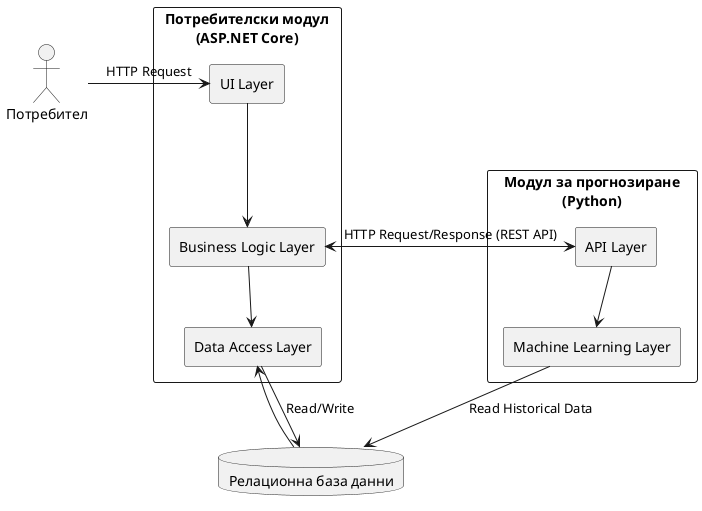 @startuml MainArch

rectangle "Потребителски модул\n(ASP.NET Core)" as UserModule {
    rectangle "UI Layer" as UILayer
    rectangle "Business Logic Layer" as BLL
    rectangle "Data Access Layer" as DAL
}

rectangle "Модул за прогнозиране\n(Python)" as ForecastingModule {
    rectangle "API Layer" as API
    rectangle "Machine Learning Layer" as ML
}

database "Релационна база данни" as DB

actor "Потребител" as User

User -> UILayer : HTTP Request
UILayer --> BLL
BLL --> DAL
DAL --> DB : Read/Write
DB --> DAL

BLL --> API : HTTP Request/Response (REST API)
API --> ML
ML --> DB : Read Historical Data

API --> BLL

@enduml